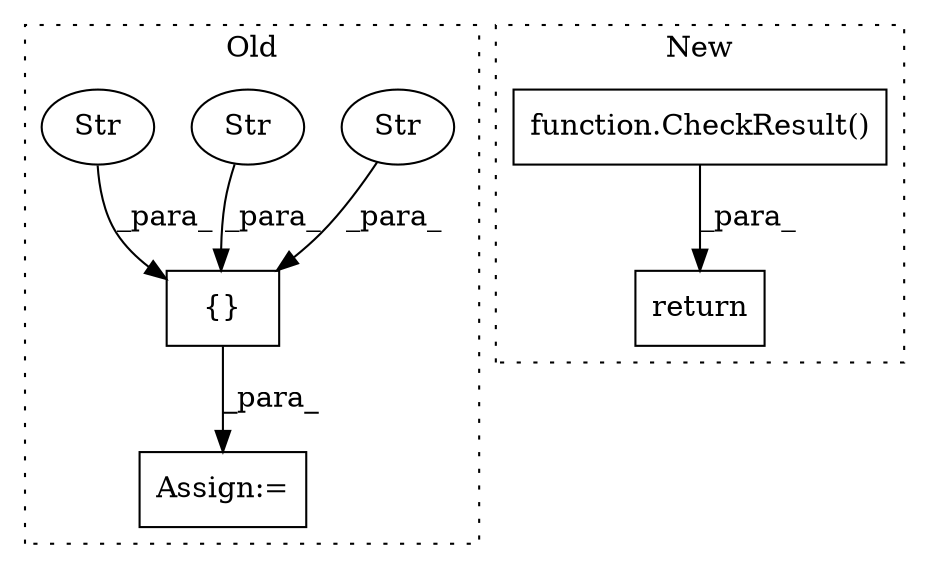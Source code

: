 digraph G {
subgraph cluster0 {
1 [label="{}" a="59" s="8573,8609" l="1,0" shape="box"];
4 [label="Assign:=" a="68" s="8570" l="3" shape="box"];
5 [label="Str" a="66" s="8596" l="13" shape="ellipse"];
6 [label="Str" a="66" s="8574" l="9" shape="ellipse"];
7 [label="Str" a="66" s="8585" l="9" shape="ellipse"];
label = "Old";
style="dotted";
}
subgraph cluster1 {
2 [label="function.CheckResult()" a="75" s="5143,5167" l="12,1" shape="box"];
3 [label="return" a="93" s="5136" l="7" shape="box"];
label = "New";
style="dotted";
}
1 -> 4 [label="_para_"];
2 -> 3 [label="_para_"];
5 -> 1 [label="_para_"];
6 -> 1 [label="_para_"];
7 -> 1 [label="_para_"];
}